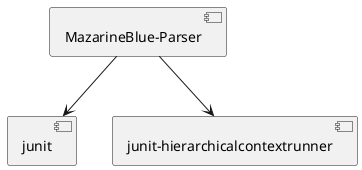 @startuml
[MazarineBlue-Parser] --> [junit]
[MazarineBlue-Parser] --> [junit-hierarchicalcontextrunner]
@enduml